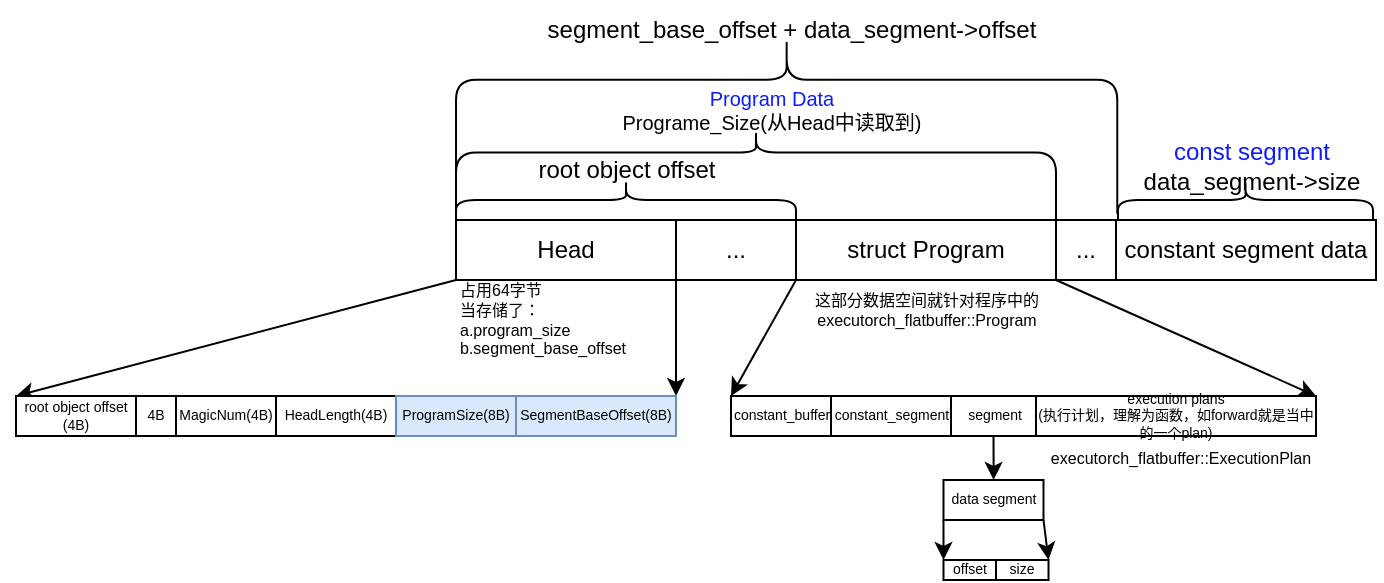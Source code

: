 <mxfile version="26.0.7">
  <diagram name="第 1 页" id="AbzxflRWPjA4LKSI205R">
    <mxGraphModel dx="1694" dy="471" grid="1" gridSize="10" guides="1" tooltips="1" connect="1" arrows="1" fold="1" page="1" pageScale="1" pageWidth="827" pageHeight="1169" math="0" shadow="0">
      <root>
        <mxCell id="0" />
        <mxCell id="1" parent="0" />
        <mxCell id="Pcyh52-nce5U-sSyR8mO-43" value="" style="shape=curlyBracket;whiteSpace=wrap;html=1;rounded=1;labelPosition=left;verticalLabelPosition=middle;align=right;verticalAlign=middle;rotation=90;size=0.25;" vertex="1" parent="1">
          <mxGeometry x="190.64" y="66.87" width="89.37" height="330.63" as="geometry" />
        </mxCell>
        <mxCell id="Pcyh52-nce5U-sSyR8mO-1" value="..." style="rounded=0;whiteSpace=wrap;html=1;" vertex="1" parent="1">
          <mxGeometry x="180" y="280" width="60" height="30" as="geometry" />
        </mxCell>
        <mxCell id="Pcyh52-nce5U-sSyR8mO-2" value="struct Program" style="rounded=0;whiteSpace=wrap;html=1;" vertex="1" parent="1">
          <mxGeometry x="240" y="280" width="130" height="30" as="geometry" />
        </mxCell>
        <mxCell id="Pcyh52-nce5U-sSyR8mO-3" value="&lt;div&gt;&lt;font style=&quot;color: rgb(12, 28, 255);&quot;&gt;Program Data&lt;/font&gt;&lt;/div&gt;Programe_Size&lt;span style=&quot;background-color: transparent; color: light-dark(rgb(0, 0, 0), rgb(255, 255, 255));&quot;&gt;(从Head中读取到)&lt;/span&gt;" style="text;strokeColor=none;align=center;fillColor=none;html=1;verticalAlign=middle;whiteSpace=wrap;rounded=0;fontSize=10;" vertex="1" parent="1">
          <mxGeometry x="137.5" y="220" width="180" height="10" as="geometry" />
        </mxCell>
        <mxCell id="Pcyh52-nce5U-sSyR8mO-4" value="这部分数据空间就针对程序中的executorch_flatbuffer::Program" style="text;strokeColor=none;align=center;fillColor=none;html=1;verticalAlign=middle;whiteSpace=wrap;rounded=0;fontSize=8;" vertex="1" parent="1">
          <mxGeometry x="237.5" y="310" width="135" height="30" as="geometry" />
        </mxCell>
        <mxCell id="Pcyh52-nce5U-sSyR8mO-6" value="Head" style="rounded=0;whiteSpace=wrap;html=1;" vertex="1" parent="1">
          <mxGeometry x="70" y="280" width="110" height="30" as="geometry" />
        </mxCell>
        <mxCell id="Pcyh52-nce5U-sSyR8mO-7" value="占用64字节&lt;div&gt;当存储了：&lt;/div&gt;&lt;div&gt;&lt;span style=&quot;background-color: transparent;&quot;&gt;a.program_size&lt;/span&gt;&lt;/div&gt;&lt;div&gt;&lt;span style=&quot;background-color: transparent;&quot;&gt;b.segment_base_offset&lt;/span&gt;&lt;/div&gt;" style="text;strokeColor=none;align=left;fillColor=none;html=1;verticalAlign=middle;whiteSpace=wrap;rounded=0;fontSize=8;" vertex="1" parent="1">
          <mxGeometry x="70" y="310" width="110" height="40" as="geometry" />
        </mxCell>
        <mxCell id="Pcyh52-nce5U-sSyR8mO-8" value="" style="shape=curlyBracket;whiteSpace=wrap;html=1;rounded=1;labelPosition=left;verticalLabelPosition=middle;align=right;verticalAlign=middle;rotation=90;size=0.25;" vertex="1" parent="1">
          <mxGeometry x="197.5" y="107.5" width="45" height="300" as="geometry" />
        </mxCell>
        <mxCell id="Pcyh52-nce5U-sSyR8mO-18" value="" style="endArrow=classic;html=1;rounded=0;exitX=0;exitY=0;exitDx=0;exitDy=0;entryX=0;entryY=0;entryDx=0;entryDy=0;" edge="1" parent="1" source="Pcyh52-nce5U-sSyR8mO-7" target="Pcyh52-nce5U-sSyR8mO-10">
          <mxGeometry width="50" height="50" relative="1" as="geometry">
            <mxPoint x="-30" y="370" as="sourcePoint" />
            <mxPoint x="20" y="320" as="targetPoint" />
          </mxGeometry>
        </mxCell>
        <mxCell id="Pcyh52-nce5U-sSyR8mO-19" value="" style="endArrow=classic;html=1;rounded=0;exitX=0;exitY=0;exitDx=0;exitDy=0;entryX=1;entryY=0;entryDx=0;entryDy=0;" edge="1" parent="1" target="Pcyh52-nce5U-sSyR8mO-17">
          <mxGeometry width="50" height="50" relative="1" as="geometry">
            <mxPoint x="180" y="310" as="sourcePoint" />
            <mxPoint x="200" y="330" as="targetPoint" />
          </mxGeometry>
        </mxCell>
        <mxCell id="Pcyh52-nce5U-sSyR8mO-10" value="root object offset&lt;div&gt;(4B)&lt;/div&gt;" style="rounded=0;whiteSpace=wrap;html=1;fontSize=7;container=0;" vertex="1" parent="1">
          <mxGeometry x="-150" y="368" width="60" height="20" as="geometry" />
        </mxCell>
        <mxCell id="Pcyh52-nce5U-sSyR8mO-11" value="MagicNum(4B)" style="rounded=0;whiteSpace=wrap;html=1;fontSize=7;container=0;" vertex="1" parent="1">
          <mxGeometry x="-70" y="368" width="50" height="20" as="geometry" />
        </mxCell>
        <mxCell id="Pcyh52-nce5U-sSyR8mO-13" value="HeadLength(4B)" style="rounded=0;whiteSpace=wrap;html=1;fontSize=7;container=0;" vertex="1" parent="1">
          <mxGeometry x="-20" y="368" width="60" height="20" as="geometry" />
        </mxCell>
        <mxCell id="Pcyh52-nce5U-sSyR8mO-16" value="ProgramSize(8B)" style="rounded=0;whiteSpace=wrap;html=1;fontSize=7;fillColor=#dae8fc;strokeColor=#6c8ebf;container=0;" vertex="1" parent="1">
          <mxGeometry x="40" y="368" width="60" height="20" as="geometry" />
        </mxCell>
        <mxCell id="Pcyh52-nce5U-sSyR8mO-17" value="SegmentBaseOffset(8B)" style="rounded=0;whiteSpace=wrap;html=1;fontSize=7;fillColor=#dae8fc;strokeColor=#6c8ebf;container=0;" vertex="1" parent="1">
          <mxGeometry x="100" y="368" width="80" height="20" as="geometry" />
        </mxCell>
        <mxCell id="Pcyh52-nce5U-sSyR8mO-27" value="4B" style="rounded=0;whiteSpace=wrap;html=1;fontSize=7;container=0;" vertex="1" parent="1">
          <mxGeometry x="-90" y="368" width="20" height="20" as="geometry" />
        </mxCell>
        <mxCell id="Pcyh52-nce5U-sSyR8mO-29" value="" style="shape=curlyBracket;whiteSpace=wrap;html=1;rounded=1;labelPosition=left;verticalLabelPosition=middle;align=right;verticalAlign=middle;rotation=90;" vertex="1" parent="1">
          <mxGeometry x="145" y="185" width="20" height="170" as="geometry" />
        </mxCell>
        <mxCell id="Pcyh52-nce5U-sSyR8mO-30" value="root object offset" style="text;strokeColor=none;align=center;fillColor=none;html=1;verticalAlign=middle;whiteSpace=wrap;rounded=0;" vertex="1" parent="1">
          <mxGeometry x="102.5" y="240" width="105" height="30" as="geometry" />
        </mxCell>
        <mxCell id="Pcyh52-nce5U-sSyR8mO-32" value="constant_segment" style="rounded=0;whiteSpace=wrap;html=1;fontSize=7;container=0;" vertex="1" parent="1">
          <mxGeometry x="257.5" y="368" width="60" height="20" as="geometry" />
        </mxCell>
        <mxCell id="Pcyh52-nce5U-sSyR8mO-33" value="constant_buffer" style="rounded=0;whiteSpace=wrap;html=1;fontSize=7;container=0;" vertex="1" parent="1">
          <mxGeometry x="207.5" y="368" width="50" height="20" as="geometry" />
        </mxCell>
        <mxCell id="Pcyh52-nce5U-sSyR8mO-36" style="edgeStyle=orthogonalEdgeStyle;rounded=0;orthogonalLoop=1;jettySize=auto;html=1;exitX=0.5;exitY=1;exitDx=0;exitDy=0;curved=1;" edge="1" parent="1" source="Pcyh52-nce5U-sSyR8mO-34" target="Pcyh52-nce5U-sSyR8mO-35">
          <mxGeometry relative="1" as="geometry" />
        </mxCell>
        <mxCell id="Pcyh52-nce5U-sSyR8mO-34" value="segment" style="rounded=0;whiteSpace=wrap;html=1;fontSize=7;container=0;" vertex="1" parent="1">
          <mxGeometry x="317.5" y="368" width="42.5" height="20" as="geometry" />
        </mxCell>
        <mxCell id="Pcyh52-nce5U-sSyR8mO-35" value="data segment" style="rounded=0;whiteSpace=wrap;html=1;fontSize=7;container=0;" vertex="1" parent="1">
          <mxGeometry x="313.75" y="410" width="50" height="20" as="geometry" />
        </mxCell>
        <mxCell id="Pcyh52-nce5U-sSyR8mO-37" value="" style="endArrow=classic;html=1;rounded=0;exitX=1;exitY=1;exitDx=0;exitDy=0;entryX=0;entryY=0;entryDx=0;entryDy=0;" edge="1" parent="1" source="Pcyh52-nce5U-sSyR8mO-1" target="Pcyh52-nce5U-sSyR8mO-33">
          <mxGeometry width="50" height="50" relative="1" as="geometry">
            <mxPoint x="190" y="460" as="sourcePoint" />
            <mxPoint x="240" y="410" as="targetPoint" />
          </mxGeometry>
        </mxCell>
        <mxCell id="Pcyh52-nce5U-sSyR8mO-38" value="" style="endArrow=classic;html=1;rounded=0;exitX=1;exitY=1;exitDx=0;exitDy=0;entryX=1;entryY=0;entryDx=0;entryDy=0;" edge="1" parent="1" source="Pcyh52-nce5U-sSyR8mO-2" target="Pcyh52-nce5U-sSyR8mO-51">
          <mxGeometry width="50" height="50" relative="1" as="geometry">
            <mxPoint x="230" y="420" as="sourcePoint" />
            <mxPoint x="280" y="370" as="targetPoint" />
          </mxGeometry>
        </mxCell>
        <mxCell id="Pcyh52-nce5U-sSyR8mO-39" value="offset" style="rounded=0;whiteSpace=wrap;html=1;fontSize=7;container=0;" vertex="1" parent="1">
          <mxGeometry x="313.75" y="450" width="26.25" height="10" as="geometry" />
        </mxCell>
        <mxCell id="Pcyh52-nce5U-sSyR8mO-41" value="constant segment data" style="rounded=0;whiteSpace=wrap;html=1;" vertex="1" parent="1">
          <mxGeometry x="400" y="280" width="130" height="30" as="geometry" />
        </mxCell>
        <mxCell id="Pcyh52-nce5U-sSyR8mO-42" value="..." style="rounded=0;whiteSpace=wrap;html=1;" vertex="1" parent="1">
          <mxGeometry x="370" y="280" width="30" height="30" as="geometry" />
        </mxCell>
        <mxCell id="Pcyh52-nce5U-sSyR8mO-44" value="segment_base_offset + data_segment-&amp;gt;offset" style="text;strokeColor=none;align=center;fillColor=none;html=1;verticalAlign=middle;whiteSpace=wrap;rounded=0;" vertex="1" parent="1">
          <mxGeometry x="102.5" y="170" width="270" height="30" as="geometry" />
        </mxCell>
        <mxCell id="Pcyh52-nce5U-sSyR8mO-45" value="size" style="rounded=0;whiteSpace=wrap;html=1;fontSize=7;container=0;" vertex="1" parent="1">
          <mxGeometry x="340" y="450" width="26.25" height="10" as="geometry" />
        </mxCell>
        <mxCell id="Pcyh52-nce5U-sSyR8mO-47" value="" style="endArrow=classic;html=1;rounded=0;exitX=0;exitY=1;exitDx=0;exitDy=0;entryX=0;entryY=0;entryDx=0;entryDy=0;" edge="1" parent="1" source="Pcyh52-nce5U-sSyR8mO-35" target="Pcyh52-nce5U-sSyR8mO-39">
          <mxGeometry width="50" height="50" relative="1" as="geometry">
            <mxPoint x="230" y="480" as="sourcePoint" />
            <mxPoint x="280" y="430" as="targetPoint" />
          </mxGeometry>
        </mxCell>
        <mxCell id="Pcyh52-nce5U-sSyR8mO-48" value="" style="endArrow=classic;html=1;rounded=0;exitX=1;exitY=1;exitDx=0;exitDy=0;entryX=1;entryY=0;entryDx=0;entryDy=0;" edge="1" parent="1" source="Pcyh52-nce5U-sSyR8mO-35" target="Pcyh52-nce5U-sSyR8mO-45">
          <mxGeometry width="50" height="50" relative="1" as="geometry">
            <mxPoint x="324" y="440" as="sourcePoint" />
            <mxPoint x="324" y="460" as="targetPoint" />
          </mxGeometry>
        </mxCell>
        <mxCell id="Pcyh52-nce5U-sSyR8mO-49" value="" style="shape=curlyBracket;whiteSpace=wrap;html=1;rounded=1;labelPosition=left;verticalLabelPosition=middle;align=right;verticalAlign=middle;rotation=90;" vertex="1" parent="1">
          <mxGeometry x="454.75" y="206.25" width="20" height="127.5" as="geometry" />
        </mxCell>
        <mxCell id="Pcyh52-nce5U-sSyR8mO-50" value="&lt;div&gt;&lt;span style=&quot;background-color: transparent;&quot;&gt;&lt;font style=&quot;color: light-dark(rgb(12, 28, 255), rgb(255, 255, 255));&quot;&gt;const segment&lt;/font&gt;&lt;/span&gt;&lt;/div&gt;&lt;div&gt;&lt;span style=&quot;background-color: transparent; color: light-dark(rgb(0, 0, 0), rgb(255, 255, 255));&quot;&gt;data_segment-&amp;gt;size&lt;/span&gt;&lt;/div&gt;" style="text;strokeColor=none;align=center;fillColor=none;html=1;verticalAlign=middle;whiteSpace=wrap;rounded=0;" vertex="1" parent="1">
          <mxGeometry x="403" y="238" width="130" height="30" as="geometry" />
        </mxCell>
        <mxCell id="Pcyh52-nce5U-sSyR8mO-51" value="execution plans&lt;div&gt;(执行计划，理解为函数，如forward就是当中的一个plan)&lt;/div&gt;" style="rounded=0;whiteSpace=wrap;html=1;fontSize=7;container=0;" vertex="1" parent="1">
          <mxGeometry x="360" y="368" width="140" height="20" as="geometry" />
        </mxCell>
        <mxCell id="Pcyh52-nce5U-sSyR8mO-52" value="executorch_flatbuffer::ExecutionPlan" style="text;strokeColor=none;align=center;fillColor=none;html=1;verticalAlign=middle;whiteSpace=wrap;rounded=0;fontSize=8;" vertex="1" parent="1">
          <mxGeometry x="360" y="388" width="145" height="22" as="geometry" />
        </mxCell>
      </root>
    </mxGraphModel>
  </diagram>
</mxfile>
